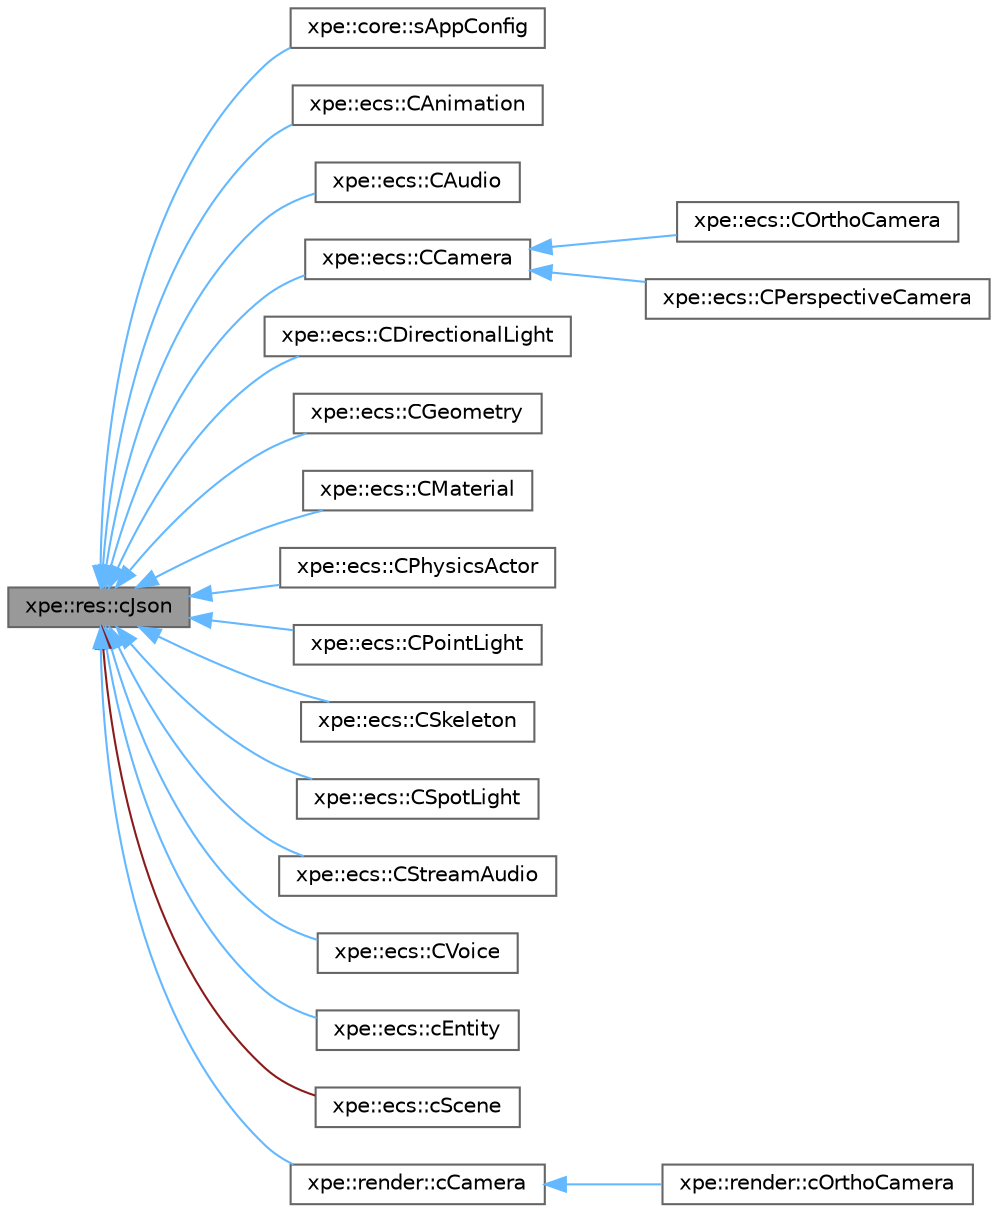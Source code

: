 digraph "xpe::res::cJson"
{
 // LATEX_PDF_SIZE
  bgcolor="transparent";
  edge [fontname=Helvetica,fontsize=10,labelfontname=Helvetica,labelfontsize=10];
  node [fontname=Helvetica,fontsize=10,shape=box,height=0.2,width=0.4];
  rankdir="LR";
  Node1 [id="Node000001",label="xpe::res::cJson",height=0.2,width=0.4,color="gray40", fillcolor="grey60", style="filled", fontcolor="black",tooltip=" "];
  Node1 -> Node2 [id="edge39_Node000001_Node000002",dir="back",color="steelblue1",style="solid",tooltip=" "];
  Node2 [id="Node000002",label="xpe::core::sAppConfig",height=0.2,width=0.4,color="gray40", fillcolor="white", style="filled",URL="$structxpe_1_1core_1_1s_app_config.html",tooltip=" "];
  Node1 -> Node3 [id="edge40_Node000001_Node000003",dir="back",color="steelblue1",style="solid",tooltip=" "];
  Node3 [id="Node000003",label="xpe::ecs::CAnimation",height=0.2,width=0.4,color="gray40", fillcolor="white", style="filled",URL="$structxpe_1_1ecs_1_1_c_animation.html",tooltip=" "];
  Node1 -> Node4 [id="edge41_Node000001_Node000004",dir="back",color="steelblue1",style="solid",tooltip=" "];
  Node4 [id="Node000004",label="xpe::ecs::CAudio",height=0.2,width=0.4,color="gray40", fillcolor="white", style="filled",URL="$structxpe_1_1ecs_1_1_c_audio.html",tooltip=" "];
  Node1 -> Node5 [id="edge42_Node000001_Node000005",dir="back",color="steelblue1",style="solid",tooltip=" "];
  Node5 [id="Node000005",label="xpe::ecs::CCamera",height=0.2,width=0.4,color="gray40", fillcolor="white", style="filled",URL="$structxpe_1_1ecs_1_1_c_camera.html",tooltip=" "];
  Node5 -> Node6 [id="edge43_Node000005_Node000006",dir="back",color="steelblue1",style="solid",tooltip=" "];
  Node6 [id="Node000006",label="xpe::ecs::COrthoCamera",height=0.2,width=0.4,color="gray40", fillcolor="white", style="filled",URL="$structxpe_1_1ecs_1_1_c_ortho_camera.html",tooltip=" "];
  Node5 -> Node7 [id="edge44_Node000005_Node000007",dir="back",color="steelblue1",style="solid",tooltip=" "];
  Node7 [id="Node000007",label="xpe::ecs::CPerspectiveCamera",height=0.2,width=0.4,color="gray40", fillcolor="white", style="filled",URL="$structxpe_1_1ecs_1_1_c_perspective_camera.html",tooltip=" "];
  Node1 -> Node8 [id="edge45_Node000001_Node000008",dir="back",color="steelblue1",style="solid",tooltip=" "];
  Node8 [id="Node000008",label="xpe::ecs::CDirectionalLight",height=0.2,width=0.4,color="gray40", fillcolor="white", style="filled",URL="$structxpe_1_1ecs_1_1_c_directional_light.html",tooltip=" "];
  Node1 -> Node9 [id="edge46_Node000001_Node000009",dir="back",color="steelblue1",style="solid",tooltip=" "];
  Node9 [id="Node000009",label="xpe::ecs::CGeometry",height=0.2,width=0.4,color="gray40", fillcolor="white", style="filled",URL="$structxpe_1_1ecs_1_1_c_geometry.html",tooltip=" "];
  Node1 -> Node10 [id="edge47_Node000001_Node000010",dir="back",color="steelblue1",style="solid",tooltip=" "];
  Node10 [id="Node000010",label="xpe::ecs::CMaterial",height=0.2,width=0.4,color="gray40", fillcolor="white", style="filled",URL="$structxpe_1_1ecs_1_1_c_material.html",tooltip=" "];
  Node1 -> Node11 [id="edge48_Node000001_Node000011",dir="back",color="steelblue1",style="solid",tooltip=" "];
  Node11 [id="Node000011",label="xpe::ecs::CPhysicsActor",height=0.2,width=0.4,color="gray40", fillcolor="white", style="filled",URL="$structxpe_1_1ecs_1_1_c_physics_actor.html",tooltip=" "];
  Node1 -> Node12 [id="edge49_Node000001_Node000012",dir="back",color="steelblue1",style="solid",tooltip=" "];
  Node12 [id="Node000012",label="xpe::ecs::CPointLight",height=0.2,width=0.4,color="gray40", fillcolor="white", style="filled",URL="$structxpe_1_1ecs_1_1_c_point_light.html",tooltip=" "];
  Node1 -> Node13 [id="edge50_Node000001_Node000013",dir="back",color="steelblue1",style="solid",tooltip=" "];
  Node13 [id="Node000013",label="xpe::ecs::CSkeleton",height=0.2,width=0.4,color="gray40", fillcolor="white", style="filled",URL="$structxpe_1_1ecs_1_1_c_skeleton.html",tooltip=" "];
  Node1 -> Node14 [id="edge51_Node000001_Node000014",dir="back",color="steelblue1",style="solid",tooltip=" "];
  Node14 [id="Node000014",label="xpe::ecs::CSpotLight",height=0.2,width=0.4,color="gray40", fillcolor="white", style="filled",URL="$structxpe_1_1ecs_1_1_c_spot_light.html",tooltip=" "];
  Node1 -> Node15 [id="edge52_Node000001_Node000015",dir="back",color="steelblue1",style="solid",tooltip=" "];
  Node15 [id="Node000015",label="xpe::ecs::CStreamAudio",height=0.2,width=0.4,color="gray40", fillcolor="white", style="filled",URL="$structxpe_1_1ecs_1_1_c_stream_audio.html",tooltip=" "];
  Node1 -> Node16 [id="edge53_Node000001_Node000016",dir="back",color="steelblue1",style="solid",tooltip=" "];
  Node16 [id="Node000016",label="xpe::ecs::CVoice",height=0.2,width=0.4,color="gray40", fillcolor="white", style="filled",URL="$structxpe_1_1ecs_1_1_c_voice.html",tooltip=" "];
  Node1 -> Node17 [id="edge54_Node000001_Node000017",dir="back",color="steelblue1",style="solid",tooltip=" "];
  Node17 [id="Node000017",label="xpe::ecs::cEntity",height=0.2,width=0.4,color="gray40", fillcolor="white", style="filled",URL="$classxpe_1_1ecs_1_1c_entity.html",tooltip=" "];
  Node1 -> Node18 [id="edge55_Node000001_Node000018",dir="back",color="firebrick4",style="solid",tooltip=" "];
  Node18 [id="Node000018",label="xpe::ecs::cScene",height=0.2,width=0.4,color="gray40", fillcolor="white", style="filled",URL="$classxpe_1_1ecs_1_1c_scene.html",tooltip=" "];
  Node1 -> Node19 [id="edge56_Node000001_Node000019",dir="back",color="steelblue1",style="solid",tooltip=" "];
  Node19 [id="Node000019",label="xpe::render::cCamera",height=0.2,width=0.4,color="gray40", fillcolor="white", style="filled",URL="$classxpe_1_1render_1_1c_camera.html",tooltip=" "];
  Node19 -> Node20 [id="edge57_Node000019_Node000020",dir="back",color="steelblue1",style="solid",tooltip=" "];
  Node20 [id="Node000020",label="xpe::render::cOrthoCamera",height=0.2,width=0.4,color="gray40", fillcolor="white", style="filled",URL="$classxpe_1_1render_1_1c_ortho_camera.html",tooltip=" "];
}
